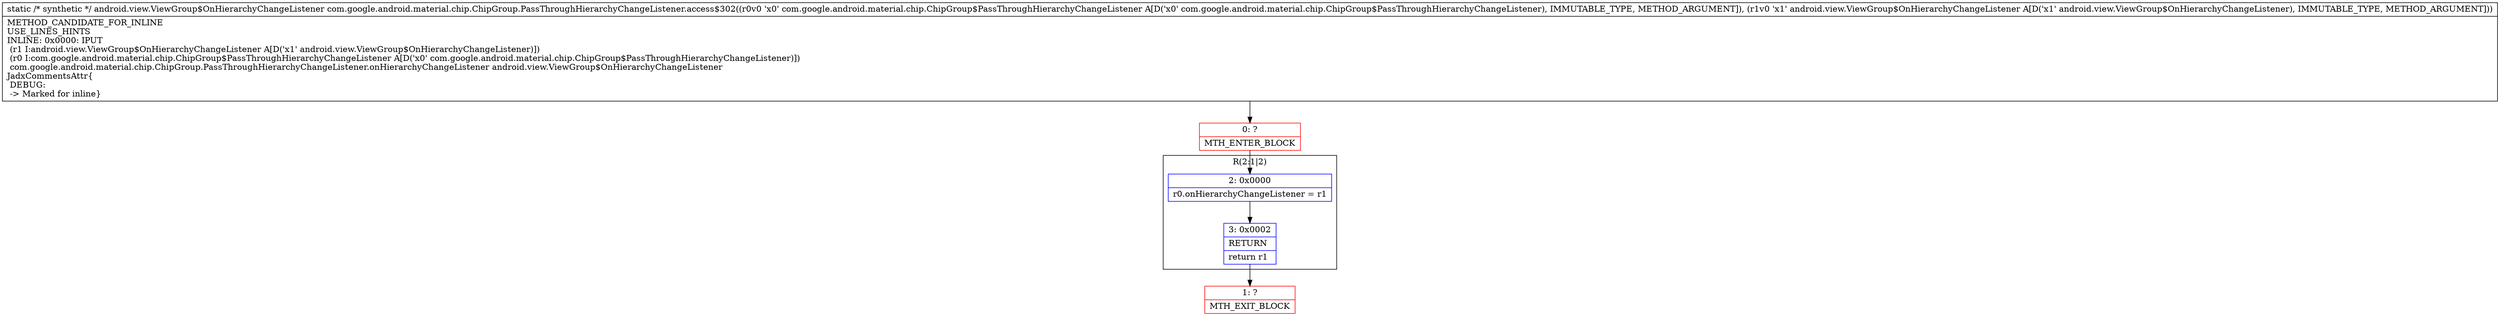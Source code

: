 digraph "CFG forcom.google.android.material.chip.ChipGroup.PassThroughHierarchyChangeListener.access$302(Lcom\/google\/android\/material\/chip\/ChipGroup$PassThroughHierarchyChangeListener;Landroid\/view\/ViewGroup$OnHierarchyChangeListener;)Landroid\/view\/ViewGroup$OnHierarchyChangeListener;" {
subgraph cluster_Region_471984267 {
label = "R(2:1|2)";
node [shape=record,color=blue];
Node_2 [shape=record,label="{2\:\ 0x0000|r0.onHierarchyChangeListener = r1\l}"];
Node_3 [shape=record,label="{3\:\ 0x0002|RETURN\l|return r1\l}"];
}
Node_0 [shape=record,color=red,label="{0\:\ ?|MTH_ENTER_BLOCK\l}"];
Node_1 [shape=record,color=red,label="{1\:\ ?|MTH_EXIT_BLOCK\l}"];
MethodNode[shape=record,label="{static \/* synthetic *\/ android.view.ViewGroup$OnHierarchyChangeListener com.google.android.material.chip.ChipGroup.PassThroughHierarchyChangeListener.access$302((r0v0 'x0' com.google.android.material.chip.ChipGroup$PassThroughHierarchyChangeListener A[D('x0' com.google.android.material.chip.ChipGroup$PassThroughHierarchyChangeListener), IMMUTABLE_TYPE, METHOD_ARGUMENT]), (r1v0 'x1' android.view.ViewGroup$OnHierarchyChangeListener A[D('x1' android.view.ViewGroup$OnHierarchyChangeListener), IMMUTABLE_TYPE, METHOD_ARGUMENT]))  | METHOD_CANDIDATE_FOR_INLINE\lUSE_LINES_HINTS\lINLINE: 0x0000: IPUT  \l  (r1 I:android.view.ViewGroup$OnHierarchyChangeListener A[D('x1' android.view.ViewGroup$OnHierarchyChangeListener)])\l  (r0 I:com.google.android.material.chip.ChipGroup$PassThroughHierarchyChangeListener A[D('x0' com.google.android.material.chip.ChipGroup$PassThroughHierarchyChangeListener)])\l com.google.android.material.chip.ChipGroup.PassThroughHierarchyChangeListener.onHierarchyChangeListener android.view.ViewGroup$OnHierarchyChangeListener\lJadxCommentsAttr\{\l DEBUG: \l \-\> Marked for inline\}\l}"];
MethodNode -> Node_0;Node_2 -> Node_3;
Node_3 -> Node_1;
Node_0 -> Node_2;
}

